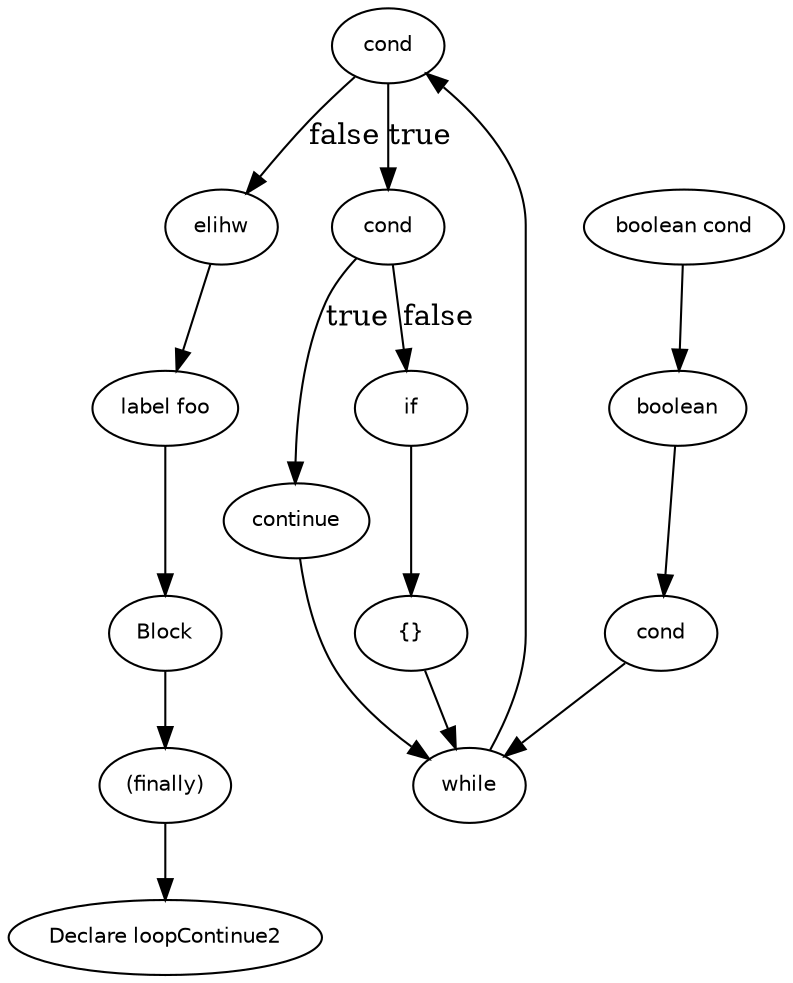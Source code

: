 digraph loopContinue2 {
  9 [
    label = cond,
    fontname = Helvetica,
    fontsize = 10
  ];
  8 [
    label = elihw,
    fontname = Helvetica,
    fontsize = 10
  ];
  7 [
    label = while,
    fontname = Helvetica,
    fontsize = 10
  ];
  5 [
    label = "label foo",
    fontname = Helvetica,
    fontsize = 10
  ];
  14 [
    label = Block,
    fontname = Helvetica,
    fontsize = 10
  ];
  13 [
    label = continue,
    fontname = Helvetica,
    fontsize = 10
  ];
  4 [
    label = cond,
    fontname = Helvetica,
    fontsize = 10
  ];
  12 [
    label = cond,
    fontname = Helvetica,
    fontsize = 10
  ];
  3 [
    label = boolean,
    fontname = Helvetica,
    fontsize = 10
  ];
  11 [
    label = if,
    fontname = Helvetica,
    fontsize = 10
  ];
  2 [
    label = "boolean cond",
    fontname = Helvetica,
    fontsize = 10
  ];
  10 [
    label = "{}",
    fontname = Helvetica,
    fontsize = 10
  ];
  1 [
    label = "(finally)",
    fontname = Helvetica,
    fontsize = 10
  ];
  0 [
    label = "Declare loopContinue2",
    fontname = Helvetica,
    fontsize = 10
  ];
  12 -> 13 [
    label = true
  ];
  12 -> 11 [
    label = false
  ];
  14 -> 1 [
    label = ""
  ];
  9 -> 8 [
    label = false
  ];
  7 -> 9 [
    label = ""
  ];
  2 -> 3 [
    label = ""
  ];
  4 -> 7 [
    label = ""
  ];
  10 -> 7 [
    label = ""
  ];
  5 -> 14 [
    label = ""
  ];
  13 -> 7 [
    label = ""
  ];
  11 -> 10 [
    label = ""
  ];
  9 -> 12 [
    label = true
  ];
  3 -> 4 [
    label = ""
  ];
  1 -> 0 [
    label = ""
  ];
  8 -> 5 [
    label = ""
  ];
}

